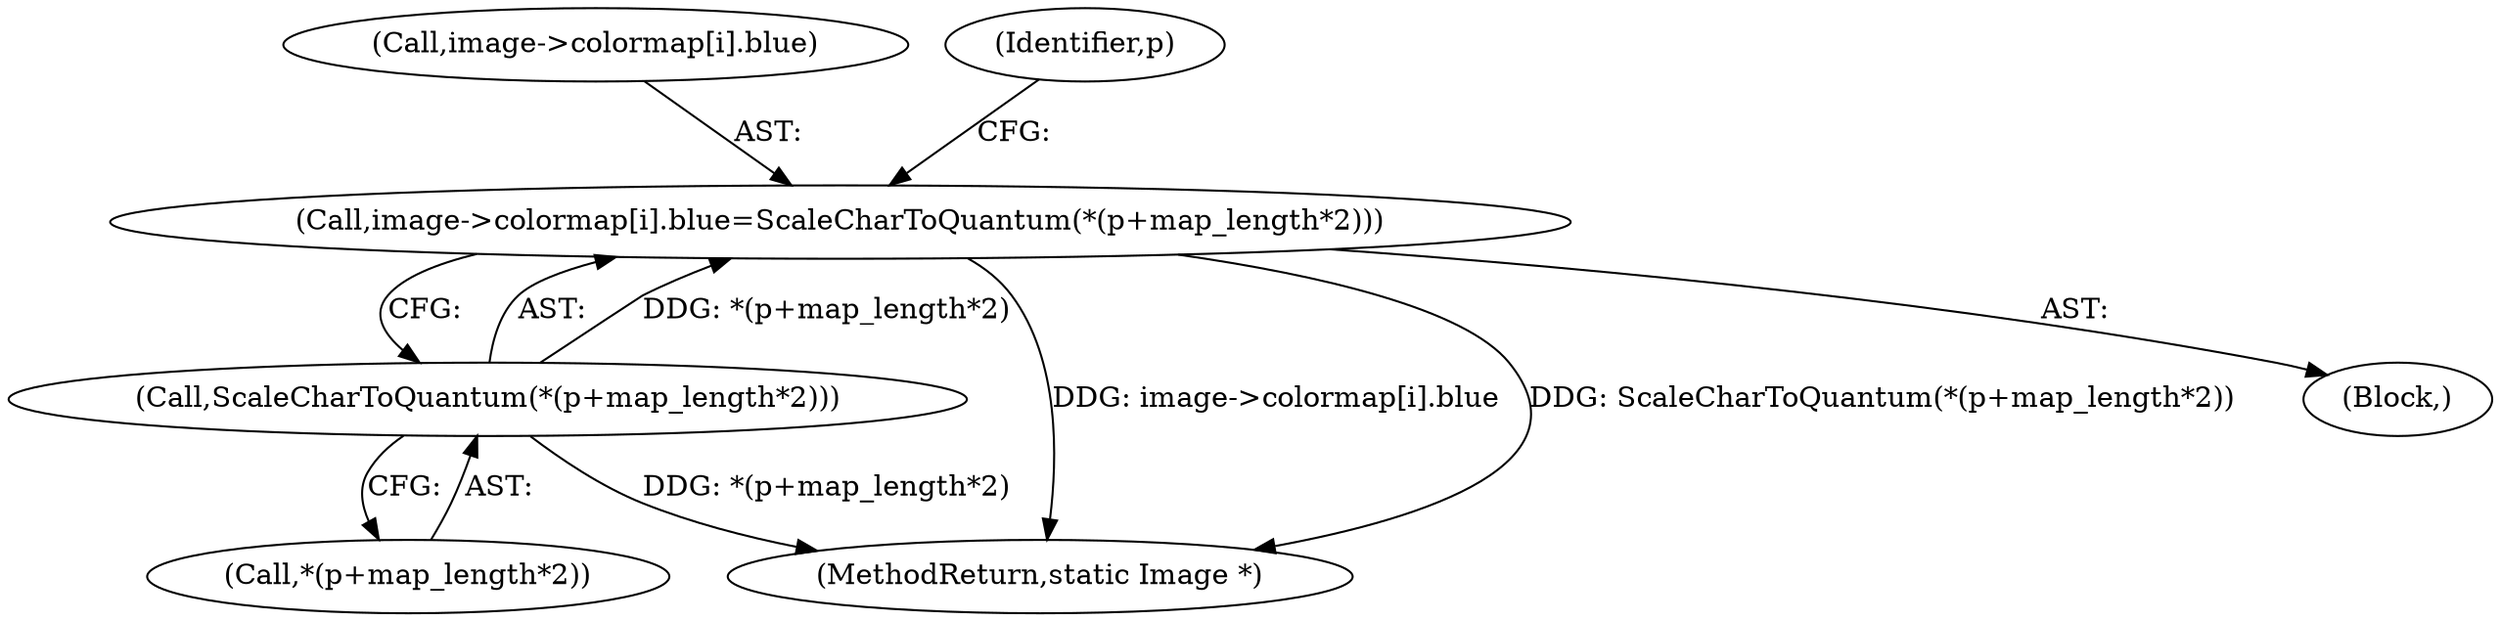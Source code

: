 digraph "0_ImageMagick_73fb0aac5b958521e1511e179ecc0ad49f70ebaf@array" {
"1001512" [label="(Call,image->colormap[i].blue=ScaleCharToQuantum(*(p+map_length*2)))"];
"1001520" [label="(Call,ScaleCharToQuantum(*(p+map_length*2)))"];
"1001513" [label="(Call,image->colormap[i].blue)"];
"1001520" [label="(Call,ScaleCharToQuantum(*(p+map_length*2)))"];
"1001528" [label="(Identifier,p)"];
"1001944" [label="(MethodReturn,static Image *)"];
"1001512" [label="(Call,image->colormap[i].blue=ScaleCharToQuantum(*(p+map_length*2)))"];
"1001487" [label="(Block,)"];
"1001521" [label="(Call,*(p+map_length*2))"];
"1001512" -> "1001487"  [label="AST: "];
"1001512" -> "1001520"  [label="CFG: "];
"1001513" -> "1001512"  [label="AST: "];
"1001520" -> "1001512"  [label="AST: "];
"1001528" -> "1001512"  [label="CFG: "];
"1001512" -> "1001944"  [label="DDG: image->colormap[i].blue"];
"1001512" -> "1001944"  [label="DDG: ScaleCharToQuantum(*(p+map_length*2))"];
"1001520" -> "1001512"  [label="DDG: *(p+map_length*2)"];
"1001520" -> "1001521"  [label="CFG: "];
"1001521" -> "1001520"  [label="AST: "];
"1001520" -> "1001944"  [label="DDG: *(p+map_length*2)"];
}
